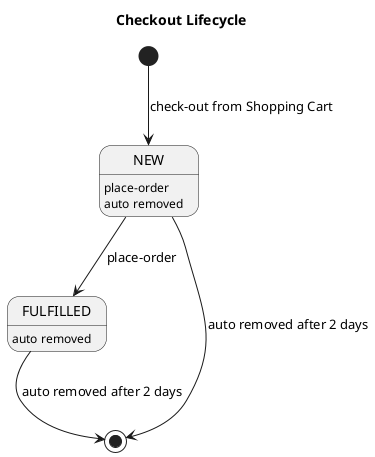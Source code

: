 @startuml Checkout Lifecycle
title Checkout Lifecycle
[*] --> NEW : check-out from Shopping Cart
NEW --> FULFILLED: place-order
FULFILLED --> [*]: auto removed after 2 days
NEW --> [*]: auto removed after 2 days

NEW: place-order
NEW: auto removed
FULFILLED: auto removed

@enduml
